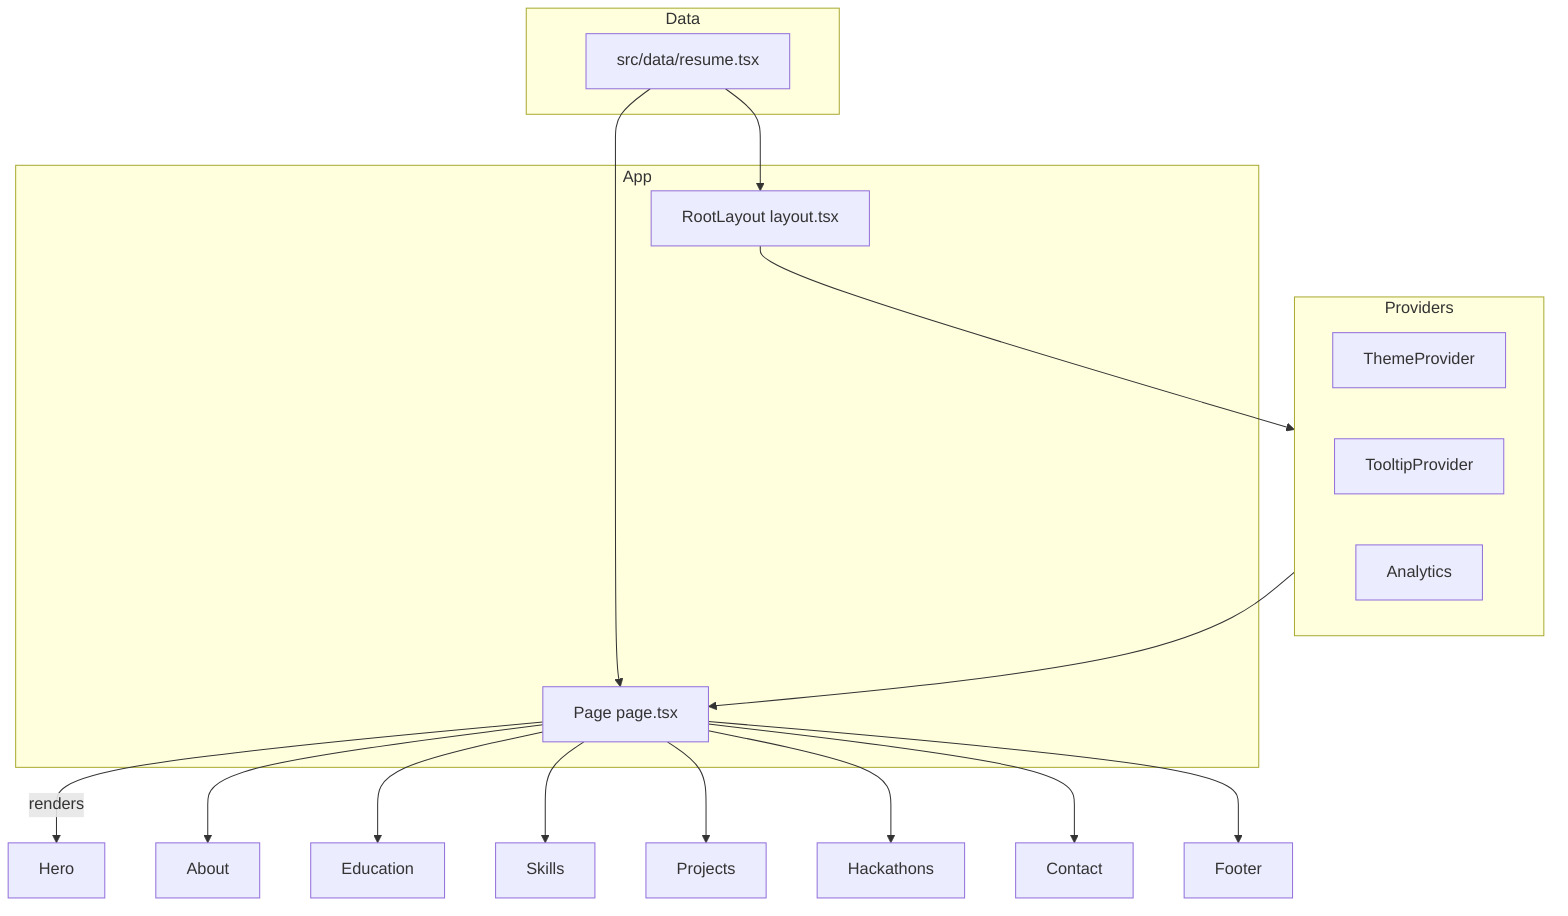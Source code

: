 flowchart TD
    subgraph App
        direction TB
        A["RootLayout layout.tsx"]
        B["Page page.tsx"]
    end

    subgraph Providers
        ThemeProvider
        TooltipProvider
        Analytics
    end

    subgraph Data
        DATA["src/data/resume.tsx"]
    end

    A --> Providers
    Providers --> B

    B -->|renders| Hero
    B --> About
    B --> Education
    B --> Skills
    B --> Projects
    B --> Hackathons
    B --> Contact
    B --> Footer

    DATA --> A
    DATA --> B